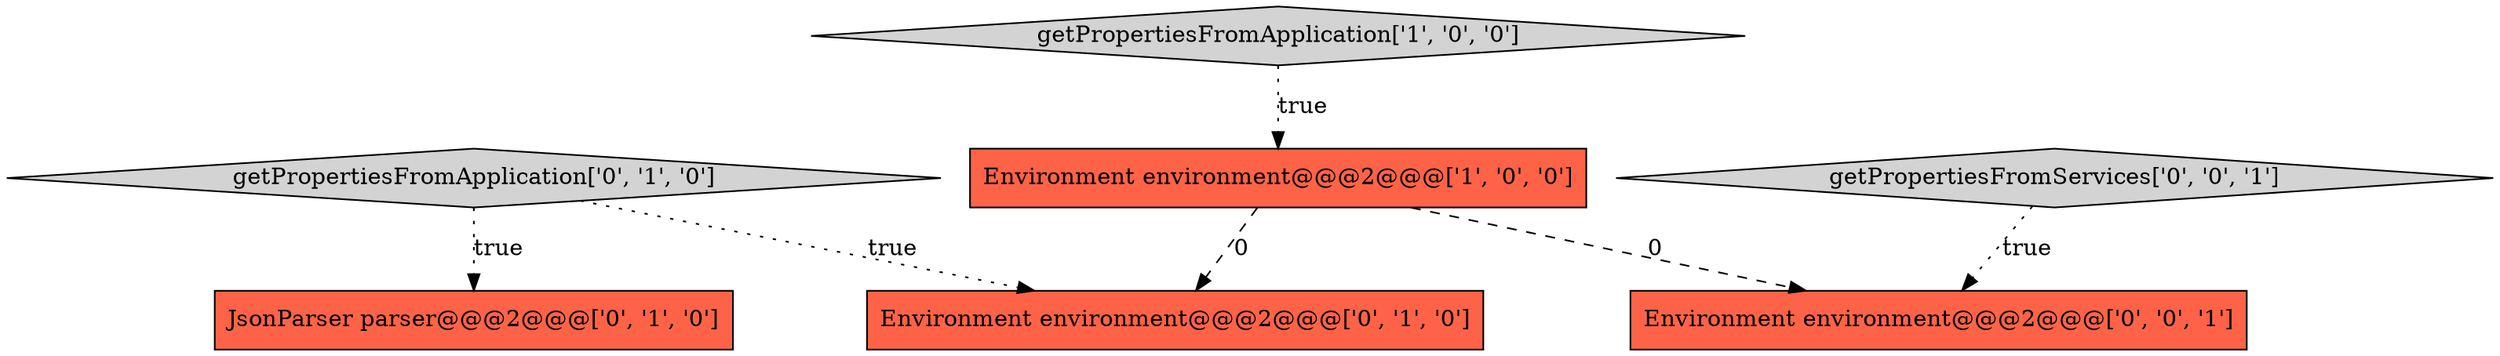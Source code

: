 digraph {
4 [style = filled, label = "getPropertiesFromApplication['0', '1', '0']", fillcolor = lightgray, shape = diamond image = "AAA0AAABBB2BBB"];
0 [style = filled, label = "Environment environment@@@2@@@['1', '0', '0']", fillcolor = tomato, shape = box image = "AAA1AAABBB1BBB"];
3 [style = filled, label = "Environment environment@@@2@@@['0', '1', '0']", fillcolor = tomato, shape = box image = "AAA1AAABBB2BBB"];
1 [style = filled, label = "getPropertiesFromApplication['1', '0', '0']", fillcolor = lightgray, shape = diamond image = "AAA0AAABBB1BBB"];
2 [style = filled, label = "JsonParser parser@@@2@@@['0', '1', '0']", fillcolor = tomato, shape = box image = "AAA0AAABBB2BBB"];
6 [style = filled, label = "getPropertiesFromServices['0', '0', '1']", fillcolor = lightgray, shape = diamond image = "AAA0AAABBB3BBB"];
5 [style = filled, label = "Environment environment@@@2@@@['0', '0', '1']", fillcolor = tomato, shape = box image = "AAA0AAABBB3BBB"];
1->0 [style = dotted, label="true"];
4->3 [style = dotted, label="true"];
0->3 [style = dashed, label="0"];
0->5 [style = dashed, label="0"];
4->2 [style = dotted, label="true"];
6->5 [style = dotted, label="true"];
}
